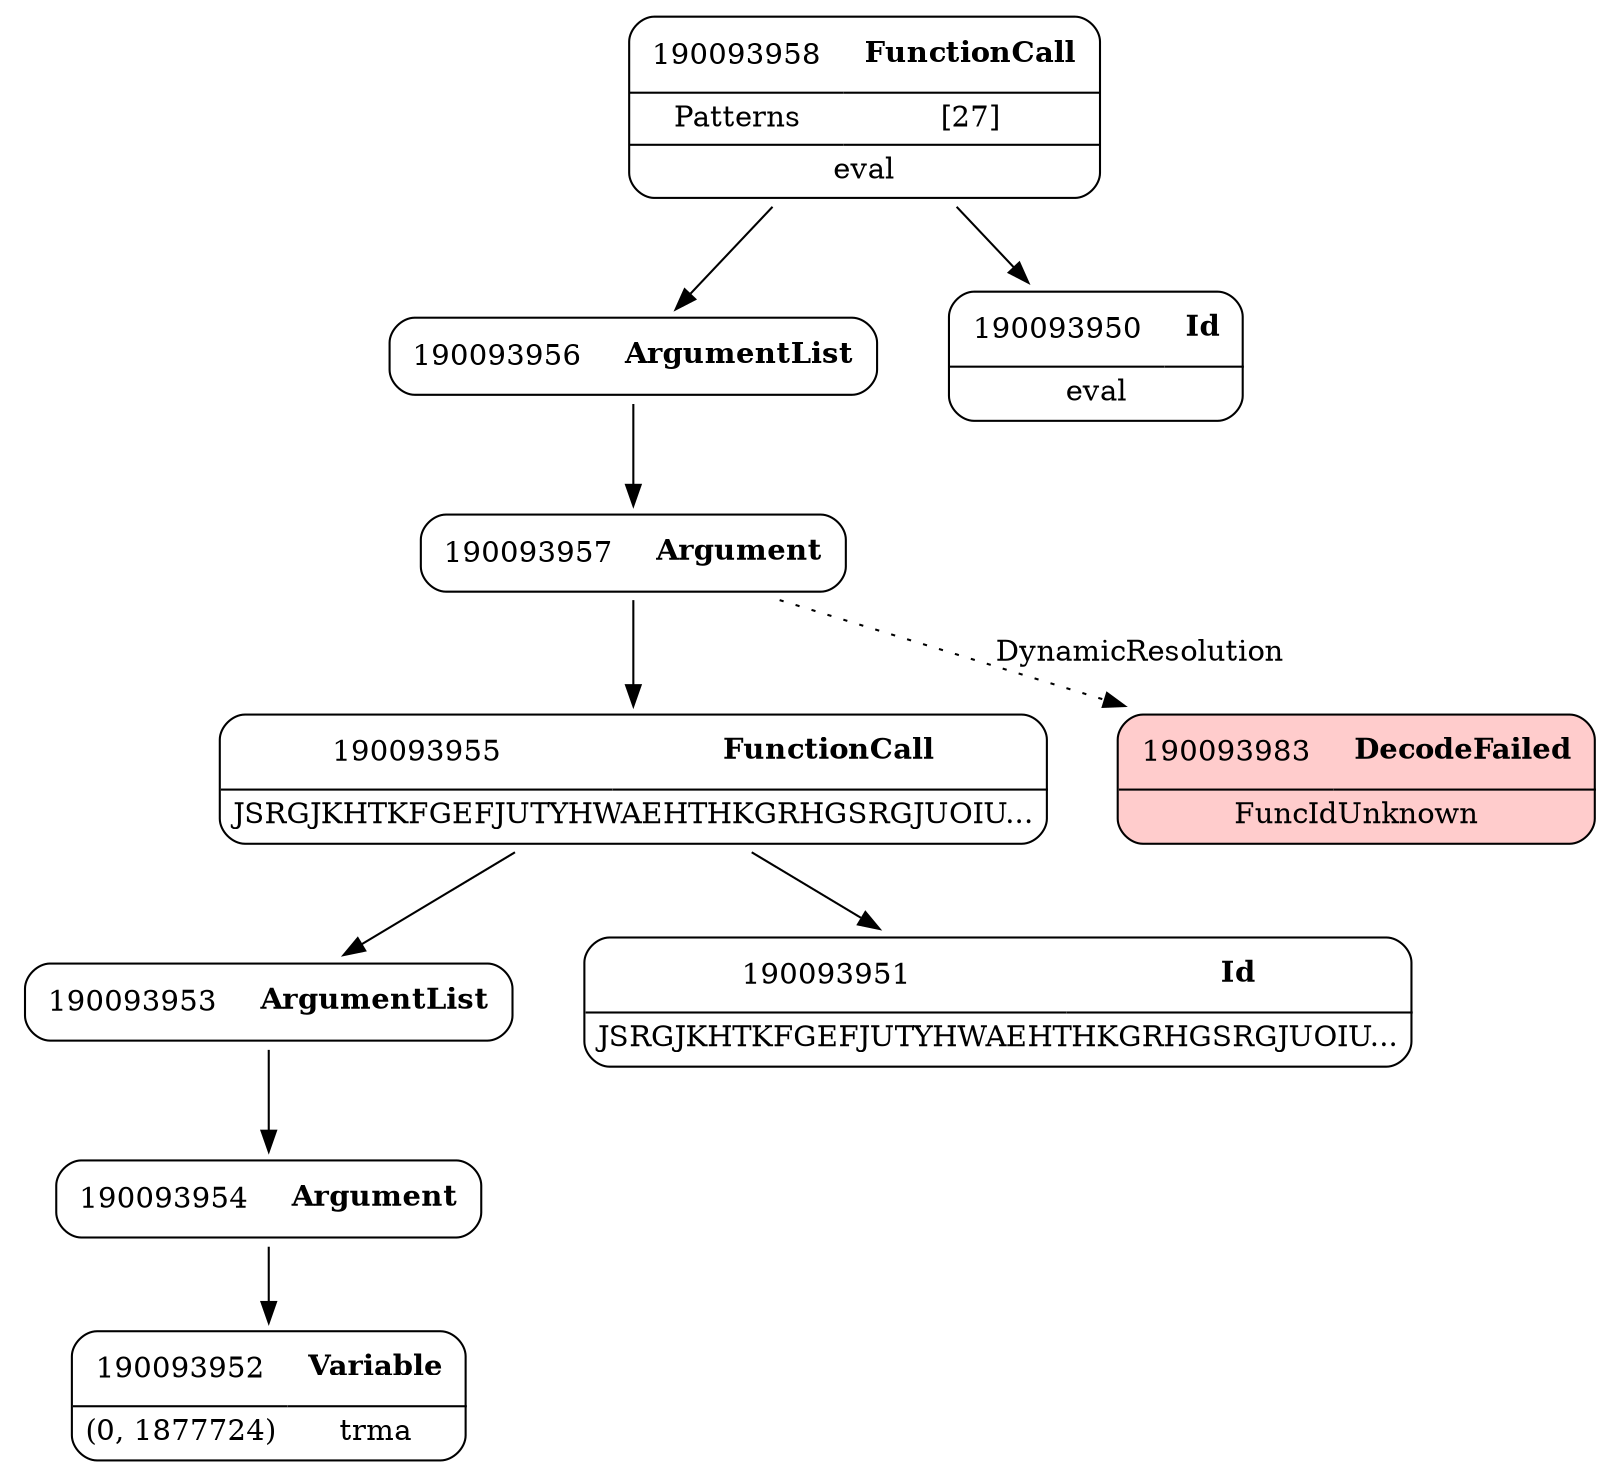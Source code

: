 digraph ast {
node [shape=none];
190093956 [label=<<TABLE border='1' cellspacing='0' cellpadding='10' style='rounded' ><TR><TD border='0'>190093956</TD><TD border='0'><B>ArgumentList</B></TD></TR></TABLE>>];
190093956 -> 190093957 [weight=2];
190093957 [label=<<TABLE border='1' cellspacing='0' cellpadding='10' style='rounded' ><TR><TD border='0'>190093957</TD><TD border='0'><B>Argument</B></TD></TR></TABLE>>];
190093957 -> 190093955 [weight=2];
190093957 -> 190093983 [style=dotted,label=DynamicResolution];
190093958 [label=<<TABLE border='1' cellspacing='0' cellpadding='10' style='rounded' ><TR><TD border='0'>190093958</TD><TD border='0'><B>FunctionCall</B></TD></TR><HR/><TR><TD border='0' cellpadding='5'>Patterns</TD><TD border='0' cellpadding='5'>[27]</TD></TR><HR/><TR><TD border='0' cellpadding='5' colspan='2'>eval</TD></TR></TABLE>>];
190093958 -> 190093950 [weight=2];
190093958 -> 190093956 [weight=2];
190093952 [label=<<TABLE border='1' cellspacing='0' cellpadding='10' style='rounded' ><TR><TD border='0'>190093952</TD><TD border='0'><B>Variable</B></TD></TR><HR/><TR><TD border='0' cellpadding='5'>(0, 1877724)</TD><TD border='0' cellpadding='5'>trma</TD></TR></TABLE>>];
190093953 [label=<<TABLE border='1' cellspacing='0' cellpadding='10' style='rounded' ><TR><TD border='0'>190093953</TD><TD border='0'><B>ArgumentList</B></TD></TR></TABLE>>];
190093953 -> 190093954 [weight=2];
190093954 [label=<<TABLE border='1' cellspacing='0' cellpadding='10' style='rounded' ><TR><TD border='0'>190093954</TD><TD border='0'><B>Argument</B></TD></TR></TABLE>>];
190093954 -> 190093952 [weight=2];
190093955 [label=<<TABLE border='1' cellspacing='0' cellpadding='10' style='rounded' ><TR><TD border='0'>190093955</TD><TD border='0'><B>FunctionCall</B></TD></TR><HR/><TR><TD border='0' cellpadding='5' colspan='2'>JSRGJKHTKFGEFJUTYHWAEHTHKGRHGSRGJUOIU...</TD></TR></TABLE>>];
190093955 -> 190093951 [weight=2];
190093955 -> 190093953 [weight=2];
190093950 [label=<<TABLE border='1' cellspacing='0' cellpadding='10' style='rounded' ><TR><TD border='0'>190093950</TD><TD border='0'><B>Id</B></TD></TR><HR/><TR><TD border='0' cellpadding='5' colspan='2'>eval</TD></TR></TABLE>>];
190093951 [label=<<TABLE border='1' cellspacing='0' cellpadding='10' style='rounded' ><TR><TD border='0'>190093951</TD><TD border='0'><B>Id</B></TD></TR><HR/><TR><TD border='0' cellpadding='5' colspan='2'>JSRGJKHTKFGEFJUTYHWAEHTHKGRHGSRGJUOIU...</TD></TR></TABLE>>];
190093983 [label=<<TABLE border='1' cellspacing='0' cellpadding='10' style='rounded' bgcolor='#FFCCCC' ><TR><TD border='0'>190093983</TD><TD border='0'><B>DecodeFailed</B></TD></TR><HR/><TR><TD border='0' cellpadding='5' colspan='2'>FuncIdUnknown</TD></TR></TABLE>>];
}
